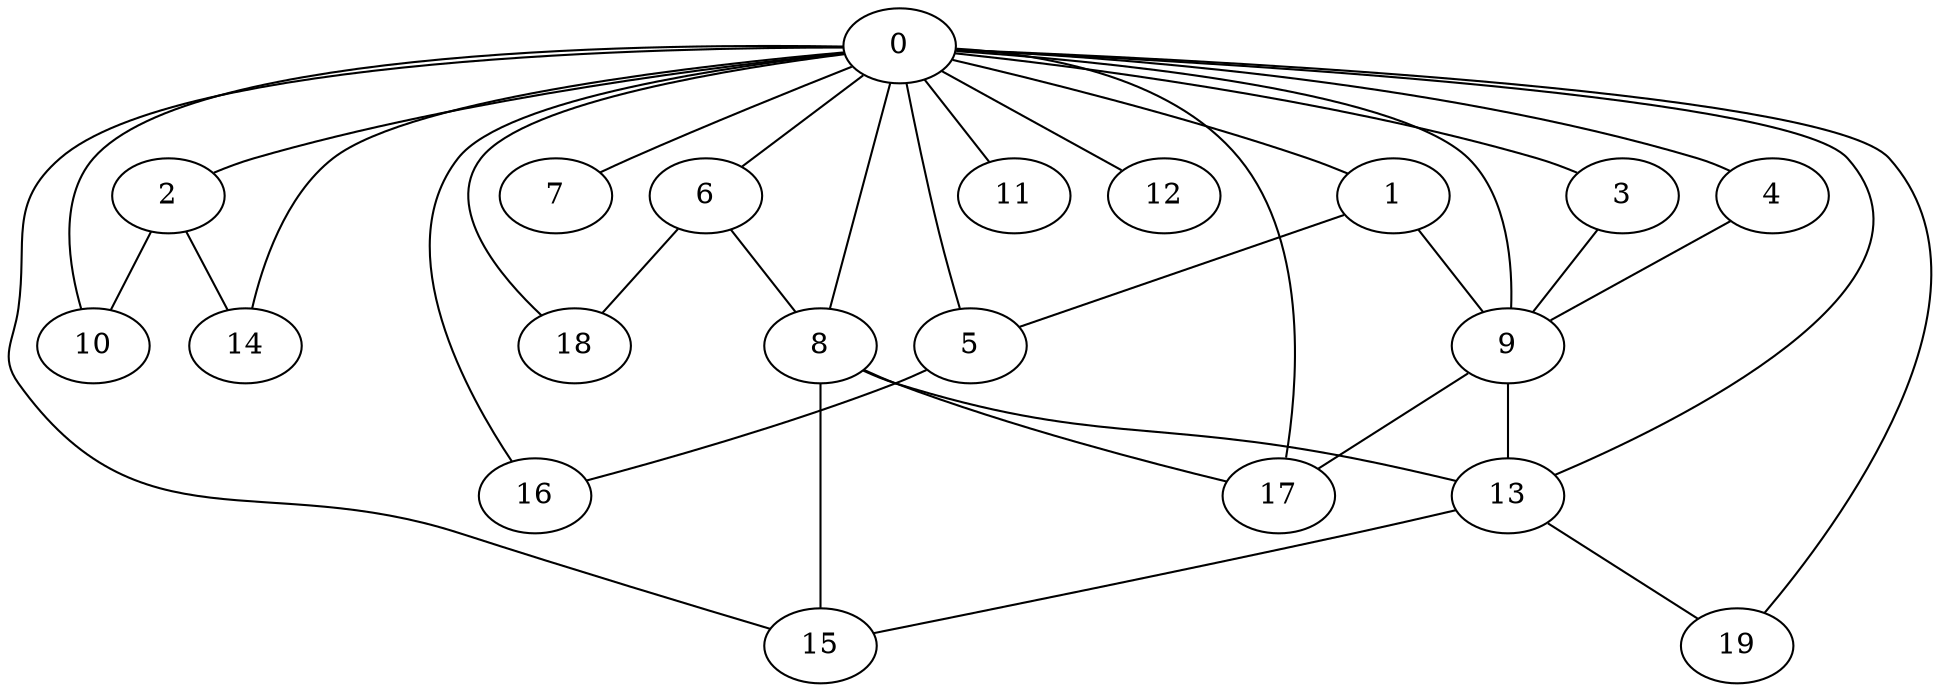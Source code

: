 
graph graphname {
    0 -- 1
0 -- 2
0 -- 3
0 -- 4
0 -- 5
0 -- 6
0 -- 7
0 -- 8
0 -- 9
0 -- 10
0 -- 11
0 -- 12
0 -- 13
0 -- 14
0 -- 15
0 -- 16
0 -- 17
0 -- 18
0 -- 19
1 -- 5
1 -- 9
2 -- 10
2 -- 14
3 -- 9
4 -- 9
5 -- 16
6 -- 18
6 -- 8
8 -- 17
8 -- 13
8 -- 15
9 -- 13
9 -- 17
13 -- 15
13 -- 19

}
